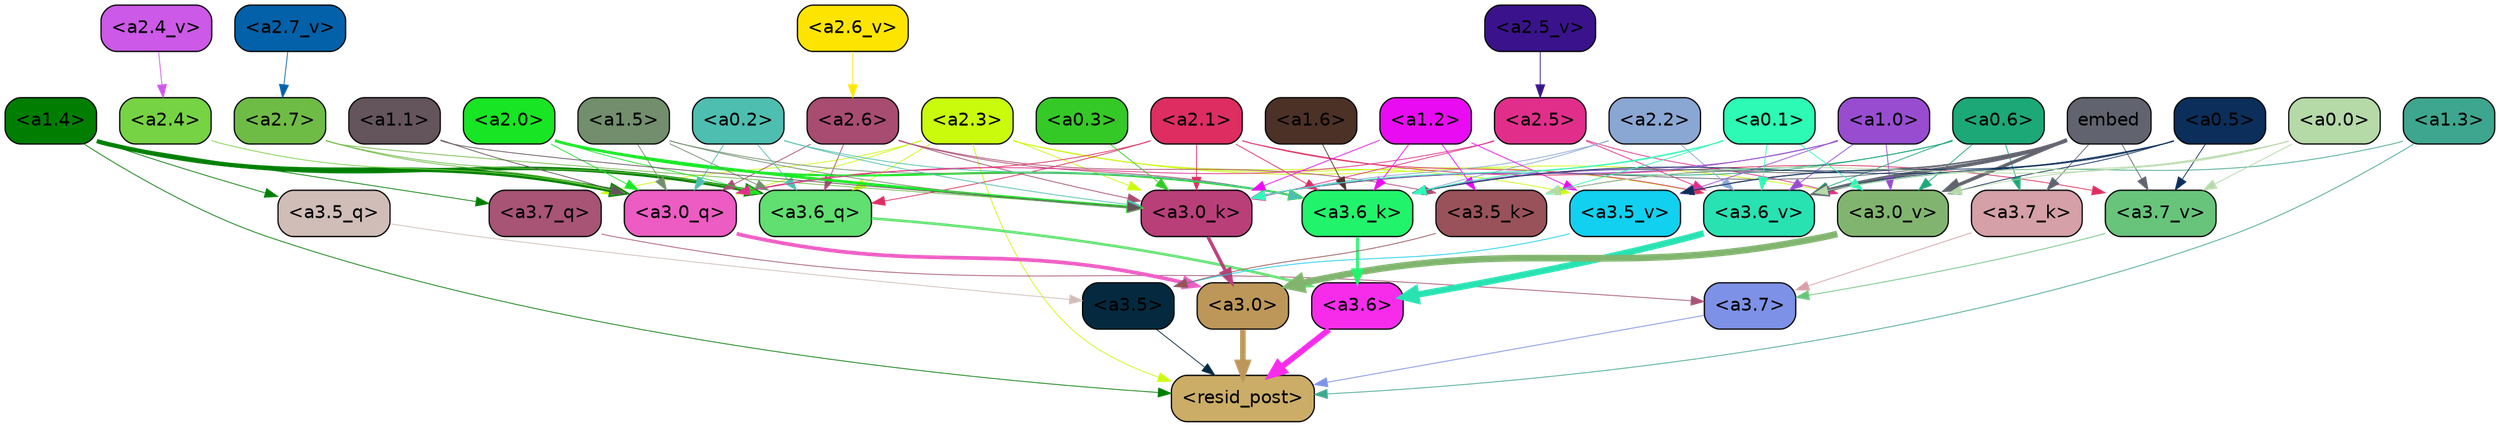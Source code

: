 strict digraph "" {
	graph [bgcolor=transparent,
		layout=dot,
		overlap=false,
		splines=true
	];
	"<a3.7>"	[color=black,
		fillcolor="#7d92e6",
		fontname=Helvetica,
		shape=box,
		style="filled, rounded"];
	"<resid_post>"	[color=black,
		fillcolor="#cbad67",
		fontname=Helvetica,
		shape=box,
		style="filled, rounded"];
	"<a3.7>" -> "<resid_post>"	[color="#7d92e6",
		penwidth=0.6239100098609924];
	"<a3.6>"	[color=black,
		fillcolor="#f72ceb",
		fontname=Helvetica,
		shape=box,
		style="filled, rounded"];
	"<a3.6>" -> "<resid_post>"	[color="#f72ceb",
		penwidth=4.569062113761902];
	"<a3.5>"	[color=black,
		fillcolor="#05293e",
		fontname=Helvetica,
		shape=box,
		style="filled, rounded"];
	"<a3.5>" -> "<resid_post>"	[color="#05293e",
		penwidth=0.6];
	"<a3.0>"	[color=black,
		fillcolor="#bd9759",
		fontname=Helvetica,
		shape=box,
		style="filled, rounded"];
	"<a3.0>" -> "<resid_post>"	[color="#bd9759",
		penwidth=4.283544182777405];
	"<a2.3>"	[color=black,
		fillcolor="#cafb0d",
		fontname=Helvetica,
		shape=box,
		style="filled, rounded"];
	"<a2.3>" -> "<resid_post>"	[color="#cafb0d",
		penwidth=0.6];
	"<a3.7_q>"	[color=black,
		fillcolor="#a75475",
		fontname=Helvetica,
		shape=box,
		style="filled, rounded"];
	"<a2.3>" -> "<a3.7_q>"	[color="#cafb0d",
		penwidth=0.6];
	"<a3.6_q>"	[color=black,
		fillcolor="#61df70",
		fontname=Helvetica,
		shape=box,
		style="filled, rounded"];
	"<a2.3>" -> "<a3.6_q>"	[color="#cafb0d",
		penwidth=0.6];
	"<a3.0_q>"	[color=black,
		fillcolor="#ec5cc3",
		fontname=Helvetica,
		shape=box,
		style="filled, rounded"];
	"<a2.3>" -> "<a3.0_q>"	[color="#cafb0d",
		penwidth=0.6];
	"<a3.0_k>"	[color=black,
		fillcolor="#b93f79",
		fontname=Helvetica,
		shape=box,
		style="filled, rounded"];
	"<a2.3>" -> "<a3.0_k>"	[color="#cafb0d",
		penwidth=0.6];
	"<a3.6_v>"	[color=black,
		fillcolor="#28e2b2",
		fontname=Helvetica,
		shape=box,
		style="filled, rounded"];
	"<a2.3>" -> "<a3.6_v>"	[color="#cafb0d",
		penwidth=0.6];
	"<a3.5_v>"	[color=black,
		fillcolor="#12d0f0",
		fontname=Helvetica,
		shape=box,
		style="filled, rounded"];
	"<a2.3>" -> "<a3.5_v>"	[color="#cafb0d",
		penwidth=0.6];
	"<a3.0_v>"	[color=black,
		fillcolor="#81b56f",
		fontname=Helvetica,
		shape=box,
		style="filled, rounded"];
	"<a2.3>" -> "<a3.0_v>"	[color="#cafb0d",
		penwidth=0.6];
	"<a1.4>"	[color=black,
		fillcolor="#017d02",
		fontname=Helvetica,
		shape=box,
		style="filled, rounded"];
	"<a1.4>" -> "<resid_post>"	[color="#017d02",
		penwidth=0.6];
	"<a1.4>" -> "<a3.7_q>"	[color="#017d02",
		penwidth=0.6];
	"<a1.4>" -> "<a3.6_q>"	[color="#017d02",
		penwidth=2.7934007048606873];
	"<a3.5_q>"	[color=black,
		fillcolor="#d0bdb7",
		fontname=Helvetica,
		shape=box,
		style="filled, rounded"];
	"<a1.4>" -> "<a3.5_q>"	[color="#017d02",
		penwidth=0.6];
	"<a1.4>" -> "<a3.0_q>"	[color="#017d02",
		penwidth=3.340754985809326];
	"<a1.3>"	[color=black,
		fillcolor="#3ea68e",
		fontname=Helvetica,
		shape=box,
		style="filled, rounded"];
	"<a1.3>" -> "<resid_post>"	[color="#3ea68e",
		penwidth=0.6];
	"<a1.3>" -> "<a3.6_v>"	[color="#3ea68e",
		penwidth=0.6];
	"<a3.7_q>" -> "<a3.7>"	[color="#a75475",
		penwidth=0.6];
	"<a3.6_q>" -> "<a3.6>"	[color="#61df70",
		penwidth=2.0347584784030914];
	"<a3.5_q>" -> "<a3.5>"	[color="#d0bdb7",
		penwidth=0.6];
	"<a3.0_q>" -> "<a3.0>"	[color="#ec5cc3",
		penwidth=2.8635367155075073];
	"<a3.7_k>"	[color=black,
		fillcolor="#d5a0a7",
		fontname=Helvetica,
		shape=box,
		style="filled, rounded"];
	"<a3.7_k>" -> "<a3.7>"	[color="#d5a0a7",
		penwidth=0.6];
	"<a3.6_k>"	[color=black,
		fillcolor="#21f46a",
		fontname=Helvetica,
		shape=box,
		style="filled, rounded"];
	"<a3.6_k>" -> "<a3.6>"	[color="#21f46a",
		penwidth=2.1760786175727844];
	"<a3.5_k>"	[color=black,
		fillcolor="#995259",
		fontname=Helvetica,
		shape=box,
		style="filled, rounded"];
	"<a3.5_k>" -> "<a3.5>"	[color="#995259",
		penwidth=0.6];
	"<a3.0_k>" -> "<a3.0>"	[color="#b93f79",
		penwidth=2.632905662059784];
	"<a3.7_v>"	[color=black,
		fillcolor="#68c47a",
		fontname=Helvetica,
		shape=box,
		style="filled, rounded"];
	"<a3.7_v>" -> "<a3.7>"	[color="#68c47a",
		penwidth=0.6];
	"<a3.6_v>" -> "<a3.6>"	[color="#28e2b2",
		penwidth=4.981305837631226];
	"<a3.5_v>" -> "<a3.5>"	[color="#12d0f0",
		penwidth=0.6];
	"<a3.0_v>" -> "<a3.0>"	[color="#81b56f",
		penwidth=5.168330669403076];
	"<a2.7>"	[color=black,
		fillcolor="#6ebc46",
		fontname=Helvetica,
		shape=box,
		style="filled, rounded"];
	"<a2.7>" -> "<a3.6_q>"	[color="#6ebc46",
		penwidth=0.6];
	"<a2.7>" -> "<a3.0_q>"	[color="#6ebc46",
		penwidth=0.6];
	"<a2.7>" -> "<a3.0_k>"	[color="#6ebc46",
		penwidth=0.6];
	"<a2.6>"	[color=black,
		fillcolor="#a94c71",
		fontname=Helvetica,
		shape=box,
		style="filled, rounded"];
	"<a2.6>" -> "<a3.6_q>"	[color="#a94c71",
		penwidth=0.6];
	"<a2.6>" -> "<a3.0_q>"	[color="#a94c71",
		penwidth=0.6];
	"<a2.6>" -> "<a3.6_k>"	[color="#a94c71",
		penwidth=0.6];
	"<a2.6>" -> "<a3.5_k>"	[color="#a94c71",
		penwidth=0.6];
	"<a2.6>" -> "<a3.0_k>"	[color="#a94c71",
		penwidth=0.6];
	"<a2.1>"	[color=black,
		fillcolor="#dd2d61",
		fontname=Helvetica,
		shape=box,
		style="filled, rounded"];
	"<a2.1>" -> "<a3.6_q>"	[color="#dd2d61",
		penwidth=0.6];
	"<a2.1>" -> "<a3.0_q>"	[color="#dd2d61",
		penwidth=0.6];
	"<a2.1>" -> "<a3.6_k>"	[color="#dd2d61",
		penwidth=0.6];
	"<a2.1>" -> "<a3.0_k>"	[color="#dd2d61",
		penwidth=0.6];
	"<a2.1>" -> "<a3.7_v>"	[color="#dd2d61",
		penwidth=0.6];
	"<a2.1>" -> "<a3.6_v>"	[color="#dd2d61",
		penwidth=0.6];
	"<a2.0>"	[color=black,
		fillcolor="#18e523",
		fontname=Helvetica,
		shape=box,
		style="filled, rounded"];
	"<a2.0>" -> "<a3.6_q>"	[color="#18e523",
		penwidth=0.6];
	"<a2.0>" -> "<a3.0_q>"	[color="#18e523",
		penwidth=0.6];
	"<a2.0>" -> "<a3.6_k>"	[color="#18e523",
		penwidth=1.6382827460765839];
	"<a2.0>" -> "<a3.0_k>"	[color="#18e523",
		penwidth=2.161143198609352];
	"<a1.5>"	[color=black,
		fillcolor="#728e6c",
		fontname=Helvetica,
		shape=box,
		style="filled, rounded"];
	"<a1.5>" -> "<a3.6_q>"	[color="#728e6c",
		penwidth=0.6];
	"<a1.5>" -> "<a3.0_q>"	[color="#728e6c",
		penwidth=0.6];
	"<a1.5>" -> "<a3.6_k>"	[color="#728e6c",
		penwidth=0.6];
	"<a1.5>" -> "<a3.0_k>"	[color="#728e6c",
		penwidth=0.6];
	"<a0.2>"	[color=black,
		fillcolor="#4ebeb0",
		fontname=Helvetica,
		shape=box,
		style="filled, rounded"];
	"<a0.2>" -> "<a3.6_q>"	[color="#4ebeb0",
		penwidth=0.6];
	"<a0.2>" -> "<a3.0_q>"	[color="#4ebeb0",
		penwidth=0.6];
	"<a0.2>" -> "<a3.6_k>"	[color="#4ebeb0",
		penwidth=0.6];
	"<a0.2>" -> "<a3.0_k>"	[color="#4ebeb0",
		penwidth=0.6];
	"<a2.5>"	[color=black,
		fillcolor="#e12e8b",
		fontname=Helvetica,
		shape=box,
		style="filled, rounded"];
	"<a2.5>" -> "<a3.0_q>"	[color="#e12e8b",
		penwidth=0.6];
	"<a2.5>" -> "<a3.0_k>"	[color="#e12e8b",
		penwidth=0.6];
	"<a2.5>" -> "<a3.6_v>"	[color="#e12e8b",
		penwidth=0.6];
	"<a2.5>" -> "<a3.0_v>"	[color="#e12e8b",
		penwidth=0.6];
	"<a2.4>"	[color=black,
		fillcolor="#76d344",
		fontname=Helvetica,
		shape=box,
		style="filled, rounded"];
	"<a2.4>" -> "<a3.0_q>"	[color="#76d344",
		penwidth=0.6];
	"<a1.1>"	[color=black,
		fillcolor="#64545b",
		fontname=Helvetica,
		shape=box,
		style="filled, rounded"];
	"<a1.1>" -> "<a3.0_q>"	[color="#64545b",
		penwidth=0.6];
	"<a1.1>" -> "<a3.0_k>"	[color="#64545b",
		penwidth=0.6];
	"<a0.6>"	[color=black,
		fillcolor="#1ca877",
		fontname=Helvetica,
		shape=box,
		style="filled, rounded"];
	"<a0.6>" -> "<a3.7_k>"	[color="#1ca877",
		penwidth=0.6];
	"<a0.6>" -> "<a3.6_k>"	[color="#1ca877",
		penwidth=0.6];
	"<a0.6>" -> "<a3.0_k>"	[color="#1ca877",
		penwidth=0.6];
	"<a0.6>" -> "<a3.6_v>"	[color="#1ca877",
		penwidth=0.6];
	"<a0.6>" -> "<a3.0_v>"	[color="#1ca877",
		penwidth=0.6];
	embed	[color=black,
		fillcolor="#61646f",
		fontname=Helvetica,
		shape=box,
		style="filled, rounded"];
	embed -> "<a3.7_k>"	[color="#61646f",
		penwidth=0.6];
	embed -> "<a3.6_k>"	[color="#61646f",
		penwidth=0.6];
	embed -> "<a3.5_k>"	[color="#61646f",
		penwidth=0.6];
	embed -> "<a3.0_k>"	[color="#61646f",
		penwidth=0.6];
	embed -> "<a3.7_v>"	[color="#61646f",
		penwidth=0.6];
	embed -> "<a3.6_v>"	[color="#61646f",
		penwidth=2.7825746536254883];
	embed -> "<a3.5_v>"	[color="#61646f",
		penwidth=0.6];
	embed -> "<a3.0_v>"	[color="#61646f",
		penwidth=2.6950180530548096];
	"<a2.2>"	[color=black,
		fillcolor="#8aa7d4",
		fontname=Helvetica,
		shape=box,
		style="filled, rounded"];
	"<a2.2>" -> "<a3.6_k>"	[color="#8aa7d4",
		penwidth=0.6];
	"<a2.2>" -> "<a3.0_k>"	[color="#8aa7d4",
		penwidth=0.6];
	"<a2.2>" -> "<a3.6_v>"	[color="#8aa7d4",
		penwidth=0.6];
	"<a1.6>"	[color=black,
		fillcolor="#4c3127",
		fontname=Helvetica,
		shape=box,
		style="filled, rounded"];
	"<a1.6>" -> "<a3.6_k>"	[color="#4c3127",
		penwidth=0.6];
	"<a1.2>"	[color=black,
		fillcolor="#e90bf2",
		fontname=Helvetica,
		shape=box,
		style="filled, rounded"];
	"<a1.2>" -> "<a3.6_k>"	[color="#e90bf2",
		penwidth=0.6];
	"<a1.2>" -> "<a3.5_k>"	[color="#e90bf2",
		penwidth=0.6];
	"<a1.2>" -> "<a3.0_k>"	[color="#e90bf2",
		penwidth=0.6];
	"<a1.2>" -> "<a3.5_v>"	[color="#e90bf2",
		penwidth=0.6];
	"<a1.0>"	[color=black,
		fillcolor="#984cd0",
		fontname=Helvetica,
		shape=box,
		style="filled, rounded"];
	"<a1.0>" -> "<a3.6_k>"	[color="#984cd0",
		penwidth=0.6];
	"<a1.0>" -> "<a3.0_k>"	[color="#984cd0",
		penwidth=0.6];
	"<a1.0>" -> "<a3.6_v>"	[color="#984cd0",
		penwidth=0.6];
	"<a1.0>" -> "<a3.5_v>"	[color="#984cd0",
		penwidth=0.6];
	"<a1.0>" -> "<a3.0_v>"	[color="#984cd0",
		penwidth=0.6];
	"<a0.5>"	[color=black,
		fillcolor="#0b2e5a",
		fontname=Helvetica,
		shape=box,
		style="filled, rounded"];
	"<a0.5>" -> "<a3.6_k>"	[color="#0b2e5a",
		penwidth=0.6];
	"<a0.5>" -> "<a3.7_v>"	[color="#0b2e5a",
		penwidth=0.6];
	"<a0.5>" -> "<a3.6_v>"	[color="#0b2e5a",
		penwidth=0.6];
	"<a0.5>" -> "<a3.5_v>"	[color="#0b2e5a",
		penwidth=0.6];
	"<a0.5>" -> "<a3.0_v>"	[color="#0b2e5a",
		penwidth=0.6];
	"<a0.1>"	[color=black,
		fillcolor="#2cfab5",
		fontname=Helvetica,
		shape=box,
		style="filled, rounded"];
	"<a0.1>" -> "<a3.6_k>"	[color="#2cfab5",
		penwidth=0.6];
	"<a0.1>" -> "<a3.5_k>"	[color="#2cfab5",
		penwidth=0.6];
	"<a0.1>" -> "<a3.0_k>"	[color="#2cfab5",
		penwidth=0.6];
	"<a0.1>" -> "<a3.6_v>"	[color="#2cfab5",
		penwidth=0.6];
	"<a0.1>" -> "<a3.0_v>"	[color="#2cfab5",
		penwidth=0.6];
	"<a0.0>"	[color=black,
		fillcolor="#b6d9a8",
		fontname=Helvetica,
		shape=box,
		style="filled, rounded"];
	"<a0.0>" -> "<a3.5_k>"	[color="#b6d9a8",
		penwidth=0.6];
	"<a0.0>" -> "<a3.7_v>"	[color="#b6d9a8",
		penwidth=0.6];
	"<a0.0>" -> "<a3.6_v>"	[color="#b6d9a8",
		penwidth=0.6];
	"<a0.0>" -> "<a3.0_v>"	[color="#b6d9a8",
		penwidth=0.6];
	"<a0.3>"	[color=black,
		fillcolor="#35c927",
		fontname=Helvetica,
		shape=box,
		style="filled, rounded"];
	"<a0.3>" -> "<a3.0_k>"	[color="#35c927",
		penwidth=0.6];
	"<a2.7_v>"	[color=black,
		fillcolor="#0261a8",
		fontname=Helvetica,
		shape=box,
		style="filled, rounded"];
	"<a2.7_v>" -> "<a2.7>"	[color="#0261a8",
		penwidth=0.6];
	"<a2.6_v>"	[color=black,
		fillcolor="#fee501",
		fontname=Helvetica,
		shape=box,
		style="filled, rounded"];
	"<a2.6_v>" -> "<a2.6>"	[color="#fee501",
		penwidth=0.6];
	"<a2.5_v>"	[color=black,
		fillcolor="#3a138c",
		fontname=Helvetica,
		shape=box,
		style="filled, rounded"];
	"<a2.5_v>" -> "<a2.5>"	[color="#3a138c",
		penwidth=0.6];
	"<a2.4_v>"	[color=black,
		fillcolor="#cc59e7",
		fontname=Helvetica,
		shape=box,
		style="filled, rounded"];
	"<a2.4_v>" -> "<a2.4>"	[color="#cc59e7",
		penwidth=0.6];
}
